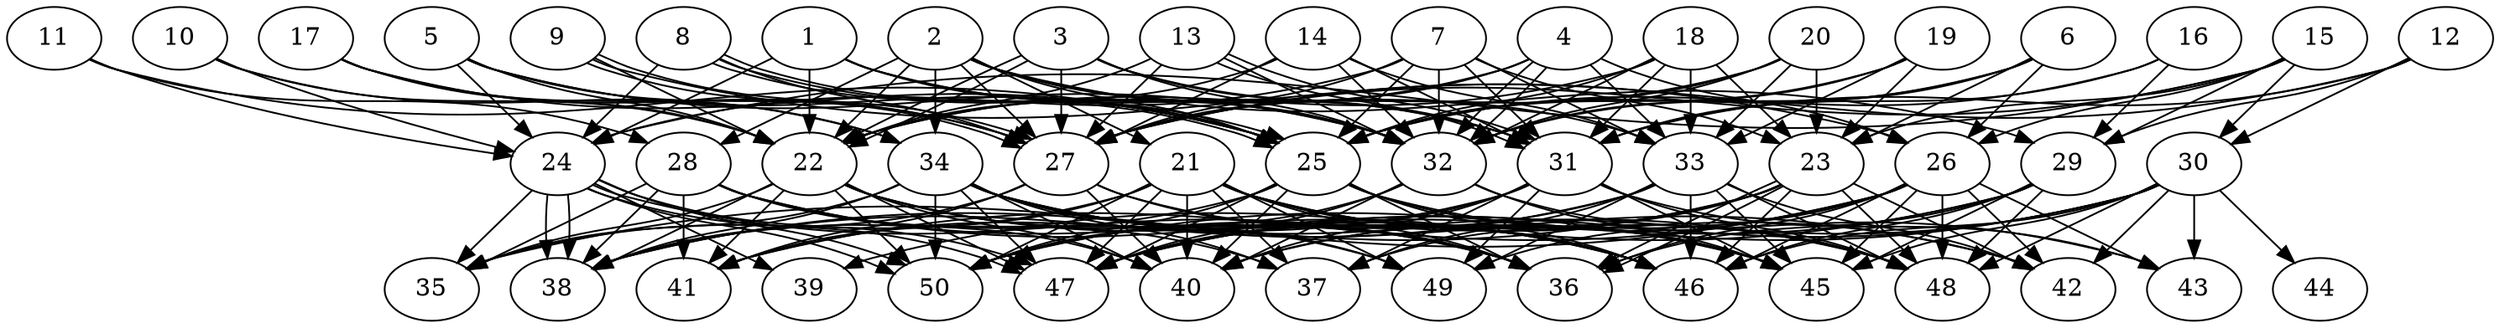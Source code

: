 // DAG automatically generated by daggen at Tue Aug  6 16:32:29 2019
// ./daggen --dot -n 50 --ccr 0.4 --fat 0.7 --regular 0.5 --density 0.8 --mindata 5242880 --maxdata 52428800 
digraph G {
  1 [size="15818240", alpha="0.13", expect_size="6327296"] 
  1 -> 22 [size ="6327296"]
  1 -> 24 [size ="6327296"]
  1 -> 25 [size ="6327296"]
  1 -> 31 [size ="6327296"]
  1 -> 32 [size ="6327296"]
  2 [size="79029760", alpha="0.13", expect_size="31611904"] 
  2 -> 21 [size ="31611904"]
  2 -> 22 [size ="31611904"]
  2 -> 25 [size ="31611904"]
  2 -> 27 [size ="31611904"]
  2 -> 28 [size ="31611904"]
  2 -> 29 [size ="31611904"]
  2 -> 31 [size ="31611904"]
  2 -> 32 [size ="31611904"]
  2 -> 34 [size ="31611904"]
  3 [size="124738560", alpha="0.11", expect_size="49895424"] 
  3 -> 22 [size ="49895424"]
  3 -> 22 [size ="49895424"]
  3 -> 27 [size ="49895424"]
  3 -> 31 [size ="49895424"]
  3 -> 32 [size ="49895424"]
  3 -> 33 [size ="49895424"]
  4 [size="22620160", alpha="0.10", expect_size="9048064"] 
  4 -> 22 [size ="9048064"]
  4 -> 26 [size ="9048064"]
  4 -> 27 [size ="9048064"]
  4 -> 32 [size ="9048064"]
  4 -> 32 [size ="9048064"]
  4 -> 33 [size ="9048064"]
  5 [size="58856960", alpha="0.04", expect_size="23542784"] 
  5 -> 22 [size ="23542784"]
  5 -> 24 [size ="23542784"]
  5 -> 25 [size ="23542784"]
  5 -> 27 [size ="23542784"]
  5 -> 32 [size ="23542784"]
  6 [size="48622080", alpha="0.01", expect_size="19448832"] 
  6 -> 23 [size ="19448832"]
  6 -> 25 [size ="19448832"]
  6 -> 26 [size ="19448832"]
  6 -> 31 [size ="19448832"]
  6 -> 32 [size ="19448832"]
  7 [size="36569600", alpha="0.18", expect_size="14627840"] 
  7 -> 23 [size ="14627840"]
  7 -> 24 [size ="14627840"]
  7 -> 25 [size ="14627840"]
  7 -> 27 [size ="14627840"]
  7 -> 31 [size ="14627840"]
  7 -> 32 [size ="14627840"]
  7 -> 33 [size ="14627840"]
  8 [size="44477440", alpha="0.01", expect_size="17790976"] 
  8 -> 24 [size ="17790976"]
  8 -> 25 [size ="17790976"]
  8 -> 25 [size ="17790976"]
  8 -> 27 [size ="17790976"]
  8 -> 32 [size ="17790976"]
  9 [size="117524480", alpha="0.03", expect_size="47009792"] 
  9 -> 22 [size ="47009792"]
  9 -> 26 [size ="47009792"]
  9 -> 27 [size ="47009792"]
  9 -> 27 [size ="47009792"]
  10 [size="59386880", alpha="0.12", expect_size="23754752"] 
  10 -> 22 [size ="23754752"]
  10 -> 24 [size ="23754752"]
  10 -> 34 [size ="23754752"]
  11 [size="52285440", alpha="0.20", expect_size="20914176"] 
  11 -> 24 [size ="20914176"]
  11 -> 25 [size ="20914176"]
  11 -> 28 [size ="20914176"]
  12 [size="13547520", alpha="0.15", expect_size="5419008"] 
  12 -> 27 [size ="5419008"]
  12 -> 29 [size ="5419008"]
  12 -> 30 [size ="5419008"]
  12 -> 31 [size ="5419008"]
  13 [size="89658880", alpha="0.19", expect_size="35863552"] 
  13 -> 22 [size ="35863552"]
  13 -> 27 [size ="35863552"]
  13 -> 31 [size ="35863552"]
  13 -> 31 [size ="35863552"]
  13 -> 32 [size ="35863552"]
  14 [size="36277760", alpha="0.10", expect_size="14511104"] 
  14 -> 22 [size ="14511104"]
  14 -> 27 [size ="14511104"]
  14 -> 31 [size ="14511104"]
  14 -> 32 [size ="14511104"]
  14 -> 33 [size ="14511104"]
  15 [size="94681600", alpha="0.14", expect_size="37872640"] 
  15 -> 23 [size ="37872640"]
  15 -> 24 [size ="37872640"]
  15 -> 26 [size ="37872640"]
  15 -> 27 [size ="37872640"]
  15 -> 29 [size ="37872640"]
  15 -> 30 [size ="37872640"]
  16 [size="121067520", alpha="0.19", expect_size="48427008"] 
  16 -> 25 [size ="48427008"]
  16 -> 29 [size ="48427008"]
  16 -> 31 [size ="48427008"]
  17 [size="124032000", alpha="0.01", expect_size="49612800"] 
  17 -> 22 [size ="49612800"]
  17 -> 25 [size ="49612800"]
  17 -> 27 [size ="49612800"]
  17 -> 34 [size ="49612800"]
  18 [size="111948800", alpha="0.18", expect_size="44779520"] 
  18 -> 22 [size ="44779520"]
  18 -> 23 [size ="44779520"]
  18 -> 25 [size ="44779520"]
  18 -> 31 [size ="44779520"]
  18 -> 32 [size ="44779520"]
  18 -> 33 [size ="44779520"]
  19 [size="116042240", alpha="0.02", expect_size="46416896"] 
  19 -> 23 [size ="46416896"]
  19 -> 25 [size ="46416896"]
  19 -> 32 [size ="46416896"]
  19 -> 33 [size ="46416896"]
  20 [size="13836800", alpha="0.04", expect_size="5534720"] 
  20 -> 23 [size ="5534720"]
  20 -> 25 [size ="5534720"]
  20 -> 27 [size ="5534720"]
  20 -> 32 [size ="5534720"]
  20 -> 33 [size ="5534720"]
  21 [size="85893120", alpha="0.05", expect_size="34357248"] 
  21 -> 35 [size ="34357248"]
  21 -> 36 [size ="34357248"]
  21 -> 37 [size ="34357248"]
  21 -> 40 [size ="34357248"]
  21 -> 41 [size ="34357248"]
  21 -> 42 [size ="34357248"]
  21 -> 45 [size ="34357248"]
  21 -> 46 [size ="34357248"]
  21 -> 47 [size ="34357248"]
  21 -> 48 [size ="34357248"]
  21 -> 49 [size ="34357248"]
  21 -> 50 [size ="34357248"]
  22 [size="83673600", alpha="0.18", expect_size="33469440"] 
  22 -> 35 [size ="33469440"]
  22 -> 36 [size ="33469440"]
  22 -> 38 [size ="33469440"]
  22 -> 40 [size ="33469440"]
  22 -> 41 [size ="33469440"]
  22 -> 46 [size ="33469440"]
  22 -> 47 [size ="33469440"]
  22 -> 49 [size ="33469440"]
  22 -> 50 [size ="33469440"]
  23 [size="53611520", alpha="0.10", expect_size="21444608"] 
  23 -> 36 [size ="21444608"]
  23 -> 36 [size ="21444608"]
  23 -> 37 [size ="21444608"]
  23 -> 38 [size ="21444608"]
  23 -> 42 [size ="21444608"]
  23 -> 46 [size ="21444608"]
  23 -> 47 [size ="21444608"]
  23 -> 48 [size ="21444608"]
  23 -> 50 [size ="21444608"]
  24 [size="46443520", alpha="0.04", expect_size="18577408"] 
  24 -> 35 [size ="18577408"]
  24 -> 36 [size ="18577408"]
  24 -> 38 [size ="18577408"]
  24 -> 38 [size ="18577408"]
  24 -> 39 [size ="18577408"]
  24 -> 47 [size ="18577408"]
  24 -> 47 [size ="18577408"]
  24 -> 50 [size ="18577408"]
  24 -> 50 [size ="18577408"]
  25 [size="108275200", alpha="0.05", expect_size="43310080"] 
  25 -> 36 [size ="43310080"]
  25 -> 38 [size ="43310080"]
  25 -> 40 [size ="43310080"]
  25 -> 43 [size ="43310080"]
  25 -> 45 [size ="43310080"]
  25 -> 46 [size ="43310080"]
  25 -> 47 [size ="43310080"]
  25 -> 50 [size ="43310080"]
  26 [size="71493120", alpha="0.12", expect_size="28597248"] 
  26 -> 35 [size ="28597248"]
  26 -> 36 [size ="28597248"]
  26 -> 40 [size ="28597248"]
  26 -> 41 [size ="28597248"]
  26 -> 42 [size ="28597248"]
  26 -> 43 [size ="28597248"]
  26 -> 45 [size ="28597248"]
  26 -> 46 [size ="28597248"]
  26 -> 48 [size ="28597248"]
  26 -> 49 [size ="28597248"]
  27 [size="64688640", alpha="0.03", expect_size="25875456"] 
  27 -> 36 [size ="25875456"]
  27 -> 38 [size ="25875456"]
  27 -> 40 [size ="25875456"]
  27 -> 41 [size ="25875456"]
  27 -> 46 [size ="25875456"]
  28 [size="72704000", alpha="0.20", expect_size="29081600"] 
  28 -> 35 [size ="29081600"]
  28 -> 37 [size ="29081600"]
  28 -> 38 [size ="29081600"]
  28 -> 40 [size ="29081600"]
  28 -> 41 [size ="29081600"]
  28 -> 45 [size ="29081600"]
  28 -> 46 [size ="29081600"]
  29 [size="60451840", alpha="0.14", expect_size="24180736"] 
  29 -> 36 [size ="24180736"]
  29 -> 39 [size ="24180736"]
  29 -> 45 [size ="24180736"]
  29 -> 46 [size ="24180736"]
  29 -> 47 [size ="24180736"]
  29 -> 48 [size ="24180736"]
  30 [size="75138560", alpha="0.16", expect_size="30055424"] 
  30 -> 40 [size ="30055424"]
  30 -> 42 [size ="30055424"]
  30 -> 43 [size ="30055424"]
  30 -> 44 [size ="30055424"]
  30 -> 45 [size ="30055424"]
  30 -> 46 [size ="30055424"]
  30 -> 47 [size ="30055424"]
  30 -> 48 [size ="30055424"]
  30 -> 50 [size ="30055424"]
  31 [size="97274880", alpha="0.05", expect_size="38909952"] 
  31 -> 37 [size ="38909952"]
  31 -> 40 [size ="38909952"]
  31 -> 41 [size ="38909952"]
  31 -> 43 [size ="38909952"]
  31 -> 45 [size ="38909952"]
  31 -> 47 [size ="38909952"]
  31 -> 48 [size ="38909952"]
  31 -> 49 [size ="38909952"]
  32 [size="129576960", alpha="0.14", expect_size="51830784"] 
  32 -> 40 [size ="51830784"]
  32 -> 45 [size ="51830784"]
  32 -> 47 [size ="51830784"]
  32 -> 48 [size ="51830784"]
  32 -> 50 [size ="51830784"]
  33 [size="120002560", alpha="0.15", expect_size="48001024"] 
  33 -> 37 [size ="48001024"]
  33 -> 38 [size ="48001024"]
  33 -> 42 [size ="48001024"]
  33 -> 45 [size ="48001024"]
  33 -> 46 [size ="48001024"]
  33 -> 48 [size ="48001024"]
  33 -> 49 [size ="48001024"]
  33 -> 50 [size ="48001024"]
  34 [size="62218240", alpha="0.01", expect_size="24887296"] 
  34 -> 35 [size ="24887296"]
  34 -> 36 [size ="24887296"]
  34 -> 37 [size ="24887296"]
  34 -> 38 [size ="24887296"]
  34 -> 40 [size ="24887296"]
  34 -> 42 [size ="24887296"]
  34 -> 46 [size ="24887296"]
  34 -> 47 [size ="24887296"]
  34 -> 48 [size ="24887296"]
  34 -> 49 [size ="24887296"]
  34 -> 50 [size ="24887296"]
  35 [size="83706880", alpha="0.01", expect_size="33482752"] 
  36 [size="112250880", alpha="0.18", expect_size="44900352"] 
  37 [size="65402880", alpha="0.15", expect_size="26161152"] 
  38 [size="84590080", alpha="0.08", expect_size="33836032"] 
  39 [size="83217920", alpha="0.19", expect_size="33287168"] 
  40 [size="47744000", alpha="0.10", expect_size="19097600"] 
  41 [size="24445440", alpha="0.13", expect_size="9778176"] 
  42 [size="52503040", alpha="0.09", expect_size="21001216"] 
  43 [size="14392320", alpha="0.11", expect_size="5756928"] 
  44 [size="104632320", alpha="0.19", expect_size="41852928"] 
  45 [size="110464000", alpha="0.03", expect_size="44185600"] 
  46 [size="113464320", alpha="0.16", expect_size="45385728"] 
  47 [size="103631360", alpha="0.19", expect_size="41452544"] 
  48 [size="73925120", alpha="0.12", expect_size="29570048"] 
  49 [size="123189760", alpha="0.12", expect_size="49275904"] 
  50 [size="118433280", alpha="0.04", expect_size="47373312"] 
}
